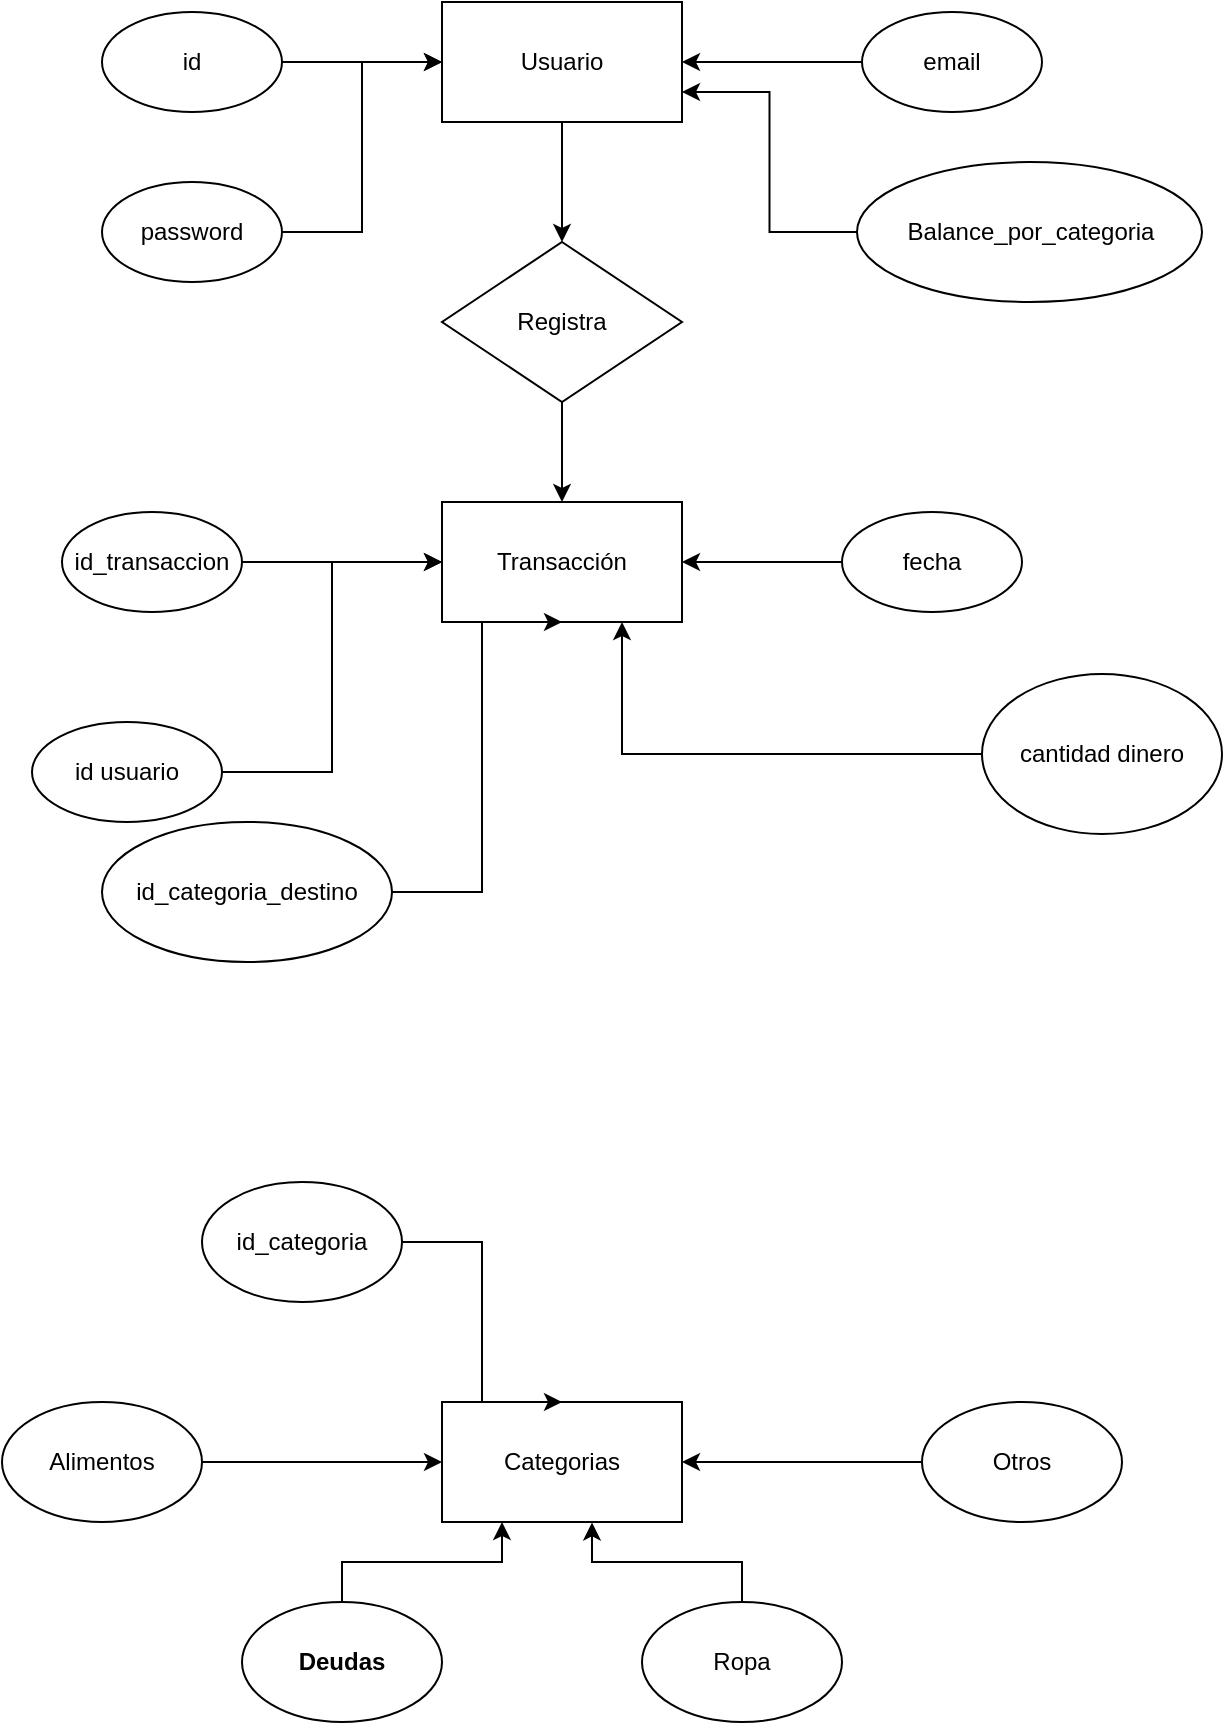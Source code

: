 <mxfile version="20.0.1" type="device"><diagram id="PoITx04RBoKjJ9pyI4YL" name="Page-1"><mxGraphModel dx="1906" dy="2143" grid="1" gridSize="10" guides="1" tooltips="1" connect="1" arrows="1" fold="1" page="1" pageScale="1" pageWidth="827" pageHeight="1169" math="0" shadow="0"><root><mxCell id="0"/><mxCell id="1" parent="0"/><mxCell id="zse5sIfAKLG42-g3j9_M-16" style="edgeStyle=orthogonalEdgeStyle;rounded=0;orthogonalLoop=1;jettySize=auto;html=1;" parent="1" source="zse5sIfAKLG42-g3j9_M-1" target="zse5sIfAKLG42-g3j9_M-11" edge="1"><mxGeometry relative="1" as="geometry"/></mxCell><mxCell id="zse5sIfAKLG42-g3j9_M-1" value="Usuario" style="rounded=0;whiteSpace=wrap;html=1;" parent="1" vertex="1"><mxGeometry x="330" y="-920" width="120" height="60" as="geometry"/></mxCell><mxCell id="zse5sIfAKLG42-g3j9_M-2" value="Transacción" style="rounded=0;whiteSpace=wrap;html=1;" parent="1" vertex="1"><mxGeometry x="330" y="-670" width="120" height="60" as="geometry"/></mxCell><mxCell id="zse5sIfAKLG42-g3j9_M-12" style="edgeStyle=orthogonalEdgeStyle;rounded=0;orthogonalLoop=1;jettySize=auto;html=1;exitX=1;exitY=0.5;exitDx=0;exitDy=0;entryX=0;entryY=0.5;entryDx=0;entryDy=0;" parent="1" source="zse5sIfAKLG42-g3j9_M-4" target="zse5sIfAKLG42-g3j9_M-2" edge="1"><mxGeometry relative="1" as="geometry"/></mxCell><mxCell id="zse5sIfAKLG42-g3j9_M-4" value="id_transaccion" style="ellipse;whiteSpace=wrap;html=1;" parent="1" vertex="1"><mxGeometry x="140" y="-665" width="90" height="50" as="geometry"/></mxCell><mxCell id="zse5sIfAKLG42-g3j9_M-17" style="edgeStyle=orthogonalEdgeStyle;rounded=0;orthogonalLoop=1;jettySize=auto;html=1;exitX=1;exitY=0.5;exitDx=0;exitDy=0;entryX=0;entryY=0.5;entryDx=0;entryDy=0;" parent="1" source="zse5sIfAKLG42-g3j9_M-5" target="zse5sIfAKLG42-g3j9_M-1" edge="1"><mxGeometry relative="1" as="geometry"><Array as="points"><mxPoint x="290" y="-805"/><mxPoint x="290" y="-890"/></Array></mxGeometry></mxCell><mxCell id="zse5sIfAKLG42-g3j9_M-5" value="password" style="ellipse;whiteSpace=wrap;html=1;" parent="1" vertex="1"><mxGeometry x="160" y="-830" width="90" height="50" as="geometry"/></mxCell><mxCell id="zse5sIfAKLG42-g3j9_M-18" style="edgeStyle=orthogonalEdgeStyle;rounded=0;orthogonalLoop=1;jettySize=auto;html=1;" parent="1" source="zse5sIfAKLG42-g3j9_M-6" edge="1"><mxGeometry relative="1" as="geometry"><mxPoint x="330" y="-890" as="targetPoint"/></mxGeometry></mxCell><mxCell id="zse5sIfAKLG42-g3j9_M-6" value="id" style="ellipse;whiteSpace=wrap;html=1;" parent="1" vertex="1"><mxGeometry x="160" y="-915" width="90" height="50" as="geometry"/></mxCell><mxCell id="zse5sIfAKLG42-g3j9_M-19" style="edgeStyle=orthogonalEdgeStyle;rounded=0;orthogonalLoop=1;jettySize=auto;html=1;entryX=1;entryY=0.5;entryDx=0;entryDy=0;" parent="1" source="zse5sIfAKLG42-g3j9_M-7" target="zse5sIfAKLG42-g3j9_M-1" edge="1"><mxGeometry relative="1" as="geometry"/></mxCell><mxCell id="zse5sIfAKLG42-g3j9_M-7" value="email" style="ellipse;whiteSpace=wrap;html=1;" parent="1" vertex="1"><mxGeometry x="540" y="-915" width="90" height="50" as="geometry"/></mxCell><mxCell id="zse5sIfAKLG42-g3j9_M-14" style="edgeStyle=orthogonalEdgeStyle;rounded=0;orthogonalLoop=1;jettySize=auto;html=1;entryX=0.5;entryY=1;entryDx=0;entryDy=0;" parent="1" source="zse5sIfAKLG42-g3j9_M-9" target="zse5sIfAKLG42-g3j9_M-2" edge="1"><mxGeometry relative="1" as="geometry"><Array as="points"><mxPoint x="350" y="-475"/><mxPoint x="350" y="-610"/></Array></mxGeometry></mxCell><mxCell id="zse5sIfAKLG42-g3j9_M-9" value="id_categoria_destino" style="ellipse;whiteSpace=wrap;html=1;" parent="1" vertex="1"><mxGeometry x="160" y="-510" width="145" height="70" as="geometry"/></mxCell><mxCell id="zse5sIfAKLG42-g3j9_M-13" style="edgeStyle=orthogonalEdgeStyle;rounded=0;orthogonalLoop=1;jettySize=auto;html=1;exitX=0;exitY=0.5;exitDx=0;exitDy=0;entryX=1;entryY=0.5;entryDx=0;entryDy=0;" parent="1" source="zse5sIfAKLG42-g3j9_M-10" target="zse5sIfAKLG42-g3j9_M-2" edge="1"><mxGeometry relative="1" as="geometry"/></mxCell><mxCell id="zse5sIfAKLG42-g3j9_M-10" value="fecha" style="ellipse;whiteSpace=wrap;html=1;" parent="1" vertex="1"><mxGeometry x="530" y="-665" width="90" height="50" as="geometry"/></mxCell><mxCell id="zse5sIfAKLG42-g3j9_M-15" style="edgeStyle=orthogonalEdgeStyle;rounded=0;orthogonalLoop=1;jettySize=auto;html=1;" parent="1" source="zse5sIfAKLG42-g3j9_M-11" target="zse5sIfAKLG42-g3j9_M-2" edge="1"><mxGeometry relative="1" as="geometry"/></mxCell><mxCell id="zse5sIfAKLG42-g3j9_M-11" value="Registra" style="rhombus;whiteSpace=wrap;html=1;" parent="1" vertex="1"><mxGeometry x="330" y="-800" width="120" height="80" as="geometry"/></mxCell><mxCell id="zse5sIfAKLG42-g3j9_M-21" style="edgeStyle=orthogonalEdgeStyle;rounded=0;orthogonalLoop=1;jettySize=auto;html=1;entryX=1;entryY=0.75;entryDx=0;entryDy=0;" parent="1" source="zse5sIfAKLG42-g3j9_M-20" target="zse5sIfAKLG42-g3j9_M-1" edge="1"><mxGeometry relative="1" as="geometry"/></mxCell><mxCell id="zse5sIfAKLG42-g3j9_M-20" value="Balance_por_categoria" style="ellipse;whiteSpace=wrap;html=1;" parent="1" vertex="1"><mxGeometry x="537.5" y="-840" width="172.5" height="70" as="geometry"/></mxCell><mxCell id="zse5sIfAKLG42-g3j9_M-25" value="Categorias" style="rounded=0;whiteSpace=wrap;html=1;" parent="1" vertex="1"><mxGeometry x="330" y="-220" width="120" height="60" as="geometry"/></mxCell><mxCell id="zse5sIfAKLG42-g3j9_M-34" style="edgeStyle=orthogonalEdgeStyle;rounded=0;orthogonalLoop=1;jettySize=auto;html=1;" parent="1" source="zse5sIfAKLG42-g3j9_M-26" target="zse5sIfAKLG42-g3j9_M-25" edge="1"><mxGeometry relative="1" as="geometry"/></mxCell><mxCell id="zse5sIfAKLG42-g3j9_M-26" value="Alimentos" style="ellipse;whiteSpace=wrap;html=1;" parent="1" vertex="1"><mxGeometry x="110" y="-220" width="100" height="60" as="geometry"/></mxCell><mxCell id="zse5sIfAKLG42-g3j9_M-35" style="edgeStyle=orthogonalEdgeStyle;rounded=0;orthogonalLoop=1;jettySize=auto;html=1;exitX=0.5;exitY=0;exitDx=0;exitDy=0;entryX=0.25;entryY=1;entryDx=0;entryDy=0;" parent="1" source="zse5sIfAKLG42-g3j9_M-27" target="zse5sIfAKLG42-g3j9_M-25" edge="1"><mxGeometry relative="1" as="geometry"/></mxCell><mxCell id="zse5sIfAKLG42-g3j9_M-27" value="Deudas" style="ellipse;whiteSpace=wrap;html=1;fontStyle=1" parent="1" vertex="1"><mxGeometry x="230" y="-120" width="100" height="60" as="geometry"/></mxCell><mxCell id="zse5sIfAKLG42-g3j9_M-37" style="edgeStyle=orthogonalEdgeStyle;rounded=0;orthogonalLoop=1;jettySize=auto;html=1;exitX=0;exitY=0.5;exitDx=0;exitDy=0;entryX=1;entryY=0.5;entryDx=0;entryDy=0;" parent="1" source="zse5sIfAKLG42-g3j9_M-28" target="zse5sIfAKLG42-g3j9_M-25" edge="1"><mxGeometry relative="1" as="geometry"/></mxCell><mxCell id="zse5sIfAKLG42-g3j9_M-28" value="Otros" style="ellipse;whiteSpace=wrap;html=1;" parent="1" vertex="1"><mxGeometry x="570" y="-220" width="100" height="60" as="geometry"/></mxCell><mxCell id="zse5sIfAKLG42-g3j9_M-36" style="edgeStyle=orthogonalEdgeStyle;rounded=0;orthogonalLoop=1;jettySize=auto;html=1;entryX=0.625;entryY=1.004;entryDx=0;entryDy=0;entryPerimeter=0;" parent="1" source="zse5sIfAKLG42-g3j9_M-29" target="zse5sIfAKLG42-g3j9_M-25" edge="1"><mxGeometry relative="1" as="geometry"/></mxCell><mxCell id="zse5sIfAKLG42-g3j9_M-29" value="Ropa" style="ellipse;whiteSpace=wrap;html=1;" parent="1" vertex="1"><mxGeometry x="430" y="-120" width="100" height="60" as="geometry"/></mxCell><mxCell id="zse5sIfAKLG42-g3j9_M-31" style="edgeStyle=orthogonalEdgeStyle;rounded=0;orthogonalLoop=1;jettySize=auto;html=1;entryX=0.75;entryY=1;entryDx=0;entryDy=0;" parent="1" source="zse5sIfAKLG42-g3j9_M-30" target="zse5sIfAKLG42-g3j9_M-2" edge="1"><mxGeometry relative="1" as="geometry"/></mxCell><mxCell id="zse5sIfAKLG42-g3j9_M-30" value="cantidad dinero" style="ellipse;whiteSpace=wrap;html=1;" parent="1" vertex="1"><mxGeometry x="600" y="-584" width="120" height="80" as="geometry"/></mxCell><mxCell id="zse5sIfAKLG42-g3j9_M-33" style="edgeStyle=orthogonalEdgeStyle;rounded=0;orthogonalLoop=1;jettySize=auto;html=1;entryX=0;entryY=0.5;entryDx=0;entryDy=0;" parent="1" source="zse5sIfAKLG42-g3j9_M-32" target="zse5sIfAKLG42-g3j9_M-2" edge="1"><mxGeometry relative="1" as="geometry"/></mxCell><mxCell id="zse5sIfAKLG42-g3j9_M-32" value="id usuario" style="ellipse;whiteSpace=wrap;html=1;" parent="1" vertex="1"><mxGeometry x="125" y="-560" width="95" height="50" as="geometry"/></mxCell><mxCell id="zse5sIfAKLG42-g3j9_M-39" style="edgeStyle=orthogonalEdgeStyle;rounded=0;orthogonalLoop=1;jettySize=auto;html=1;exitX=1;exitY=0.5;exitDx=0;exitDy=0;entryX=0.5;entryY=0;entryDx=0;entryDy=0;" parent="1" source="zse5sIfAKLG42-g3j9_M-38" target="zse5sIfAKLG42-g3j9_M-25" edge="1"><mxGeometry relative="1" as="geometry"><Array as="points"><mxPoint x="350" y="-300"/><mxPoint x="350" y="-220"/></Array></mxGeometry></mxCell><mxCell id="zse5sIfAKLG42-g3j9_M-38" value="id_categoria" style="ellipse;whiteSpace=wrap;html=1;" parent="1" vertex="1"><mxGeometry x="210" y="-330" width="100" height="60" as="geometry"/></mxCell></root></mxGraphModel></diagram></mxfile>